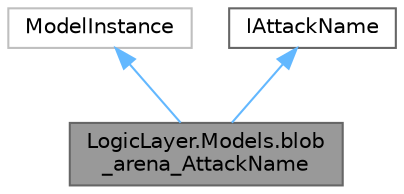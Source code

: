 digraph "LogicLayer.Models.blob_arena_AttackName"
{
 // LATEX_PDF_SIZE
  bgcolor="transparent";
  edge [fontname=Helvetica,fontsize=10,labelfontname=Helvetica,labelfontsize=10];
  node [fontname=Helvetica,fontsize=10,shape=box,height=0.2,width=0.4];
  Node1 [id="Node000001",label="LogicLayer.Models.blob\l_arena_AttackName",height=0.2,width=0.4,color="gray40", fillcolor="grey60", style="filled", fontcolor="black",tooltip="Dojo Event, Mappging of attack id to name given off chain. This model can be found in the staticDataM..."];
  Node2 -> Node1 [id="edge1_Node000001_Node000002",dir="back",color="steelblue1",style="solid",tooltip=" "];
  Node2 [id="Node000002",label="ModelInstance",height=0.2,width=0.4,color="grey75", fillcolor="white", style="filled",tooltip=" "];
  Node3 -> Node1 [id="edge2_Node000001_Node000003",dir="back",color="steelblue1",style="solid",tooltip=" "];
  Node3 [id="Node000003",label="IAttackName",height=0.2,width=0.4,color="gray40", fillcolor="white", style="filled",URL="$interface_logic_layer_1_1_models_1_1_i_attack_name.html",tooltip="Pretty sure its not used as its hardcoded now."];
}
